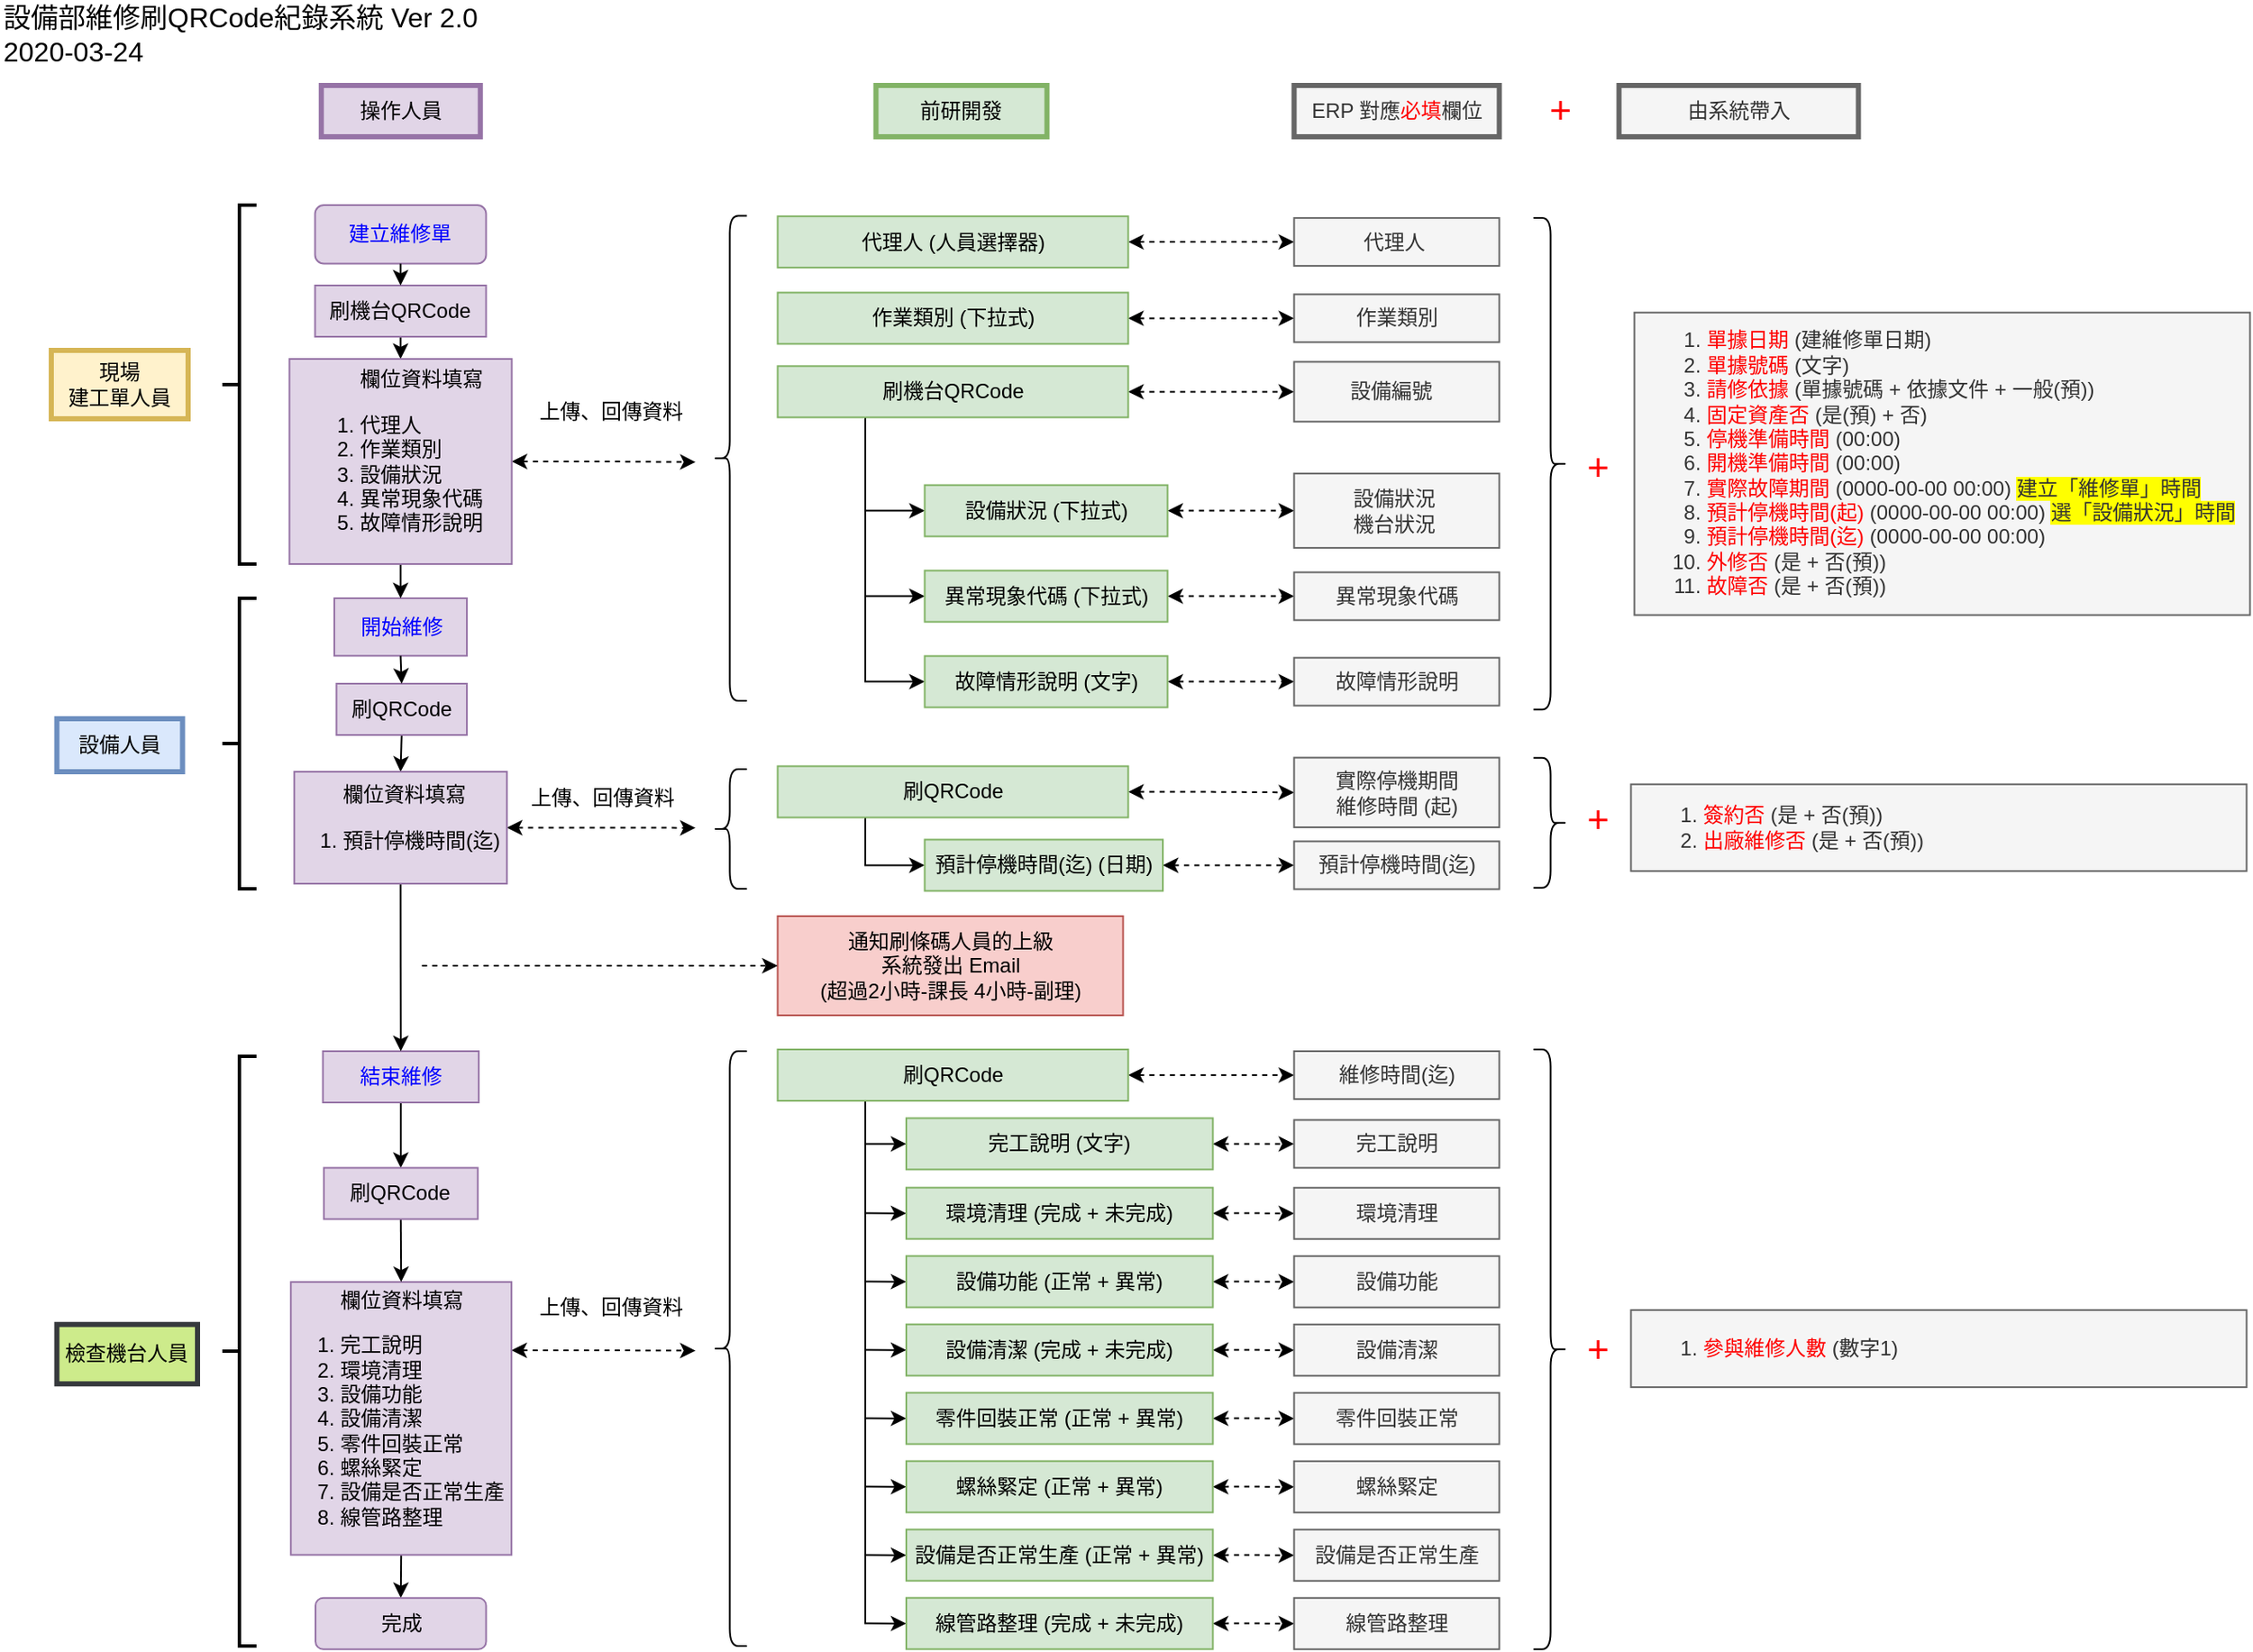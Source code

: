 <mxfile version="12.9.2" type="github">
  <diagram id="S9fF6DKeapb-z3vefFNl" name="Page-1">
    <mxGraphModel dx="1178" dy="628" grid="1" gridSize="10" guides="1" tooltips="1" connect="1" arrows="1" fold="1" page="1" pageScale="1" pageWidth="1169" pageHeight="827" math="0" shadow="0">
      <root>
        <mxCell id="0" />
        <mxCell id="1" parent="0" />
        <mxCell id="oIlpluFnvuG2AOdzgRo8-5" value="前研開發" style="text;html=1;strokeColor=#82b366;fillColor=#d5e8d4;align=center;verticalAlign=middle;whiteSpace=wrap;rounded=0;strokeWidth=3;" parent="1" vertex="1">
          <mxGeometry x="542.24" y="80.0" width="100" height="30" as="geometry" />
        </mxCell>
        <mxCell id="oIlpluFnvuG2AOdzgRo8-21" value="&lt;span lang=&quot;EN-US&quot; style=&quot;font-size: 16px&quot;&gt;設備部維修刷QRC&lt;span class=&quot;926482506-07022020&quot; style=&quot;font-size: 16px&quot;&gt;ode紀錄系統&amp;nbsp;&lt;/span&gt;&lt;/span&gt;Ver 2.0&lt;br style=&quot;font-size: 16px&quot;&gt;2020-03-24" style="text;html=1;align=left;verticalAlign=middle;resizable=0;points=[];autosize=1;fontSize=16;" parent="1" vertex="1">
          <mxGeometry x="30" y="30" width="290" height="40" as="geometry" />
        </mxCell>
        <mxCell id="oIlpluFnvuG2AOdzgRo8-23" value="&lt;span style=&quot;text-align: left ; white-space: nowrap&quot;&gt;通知刷條碼人員的上級&lt;/span&gt;&lt;span style=&quot;text-align: left ; white-space: nowrap&quot;&gt;&lt;br&gt;系統發出 Email&lt;br&gt;&lt;/span&gt;&lt;span style=&quot;text-align: left ; white-space: nowrap&quot;&gt;(超過2小時-課長 4小時-副理)&lt;/span&gt;&lt;span style=&quot;text-align: left ; white-space: nowrap&quot;&gt;&lt;br&gt;&lt;/span&gt;" style="rounded=0;whiteSpace=wrap;html=1;fillColor=#f8cecc;strokeColor=#b85450;" parent="1" vertex="1">
          <mxGeometry x="484.75" y="566" width="202" height="58" as="geometry" />
        </mxCell>
        <mxCell id="oIlpluFnvuG2AOdzgRo8-47" value="操作人員" style="rounded=0;whiteSpace=wrap;html=1;align=center;labelBorderColor=none;fillColor=#e1d5e7;strokeColor=#9673a6;strokeWidth=3;" parent="1" vertex="1">
          <mxGeometry x="217.88" y="80.0" width="93" height="30" as="geometry" />
        </mxCell>
        <mxCell id="oIlpluFnvuG2AOdzgRo8-122" value="上傳、回傳資料" style="text;html=1;align=center;verticalAlign=middle;resizable=0;points=[];autosize=1;fontColor=#000000;" parent="1" vertex="1">
          <mxGeometry x="336.75" y="261" width="100" height="20" as="geometry" />
        </mxCell>
        <mxCell id="aB7RVZYVdwej4RVqtIuG-75" value="現場&lt;br&gt;建工單人員" style="text;html=1;strokeColor=#d6b656;fillColor=#fff2cc;align=center;verticalAlign=middle;whiteSpace=wrap;rounded=0;strokeWidth=3;" parent="1" vertex="1">
          <mxGeometry x="60" y="235" width="80" height="40" as="geometry" />
        </mxCell>
        <mxCell id="aB7RVZYVdwej4RVqtIuG-76" value="設備人員" style="text;html=1;strokeColor=#6c8ebf;fillColor=#dae8fc;align=center;verticalAlign=middle;whiteSpace=wrap;rounded=0;strokeWidth=3;" parent="1" vertex="1">
          <mxGeometry x="63.25" y="450.5" width="73.5" height="31" as="geometry" />
        </mxCell>
        <mxCell id="GGq2lKGUmqqDdp-gL5Bd-34" style="edgeStyle=orthogonalEdgeStyle;rounded=0;orthogonalLoop=1;jettySize=auto;html=1;exitX=0.5;exitY=1;exitDx=0;exitDy=0;entryX=0.5;entryY=0;entryDx=0;entryDy=0;" parent="1" source="5d5Zbtvi4pnqHdWaK305-153" target="GGq2lKGUmqqDdp-gL5Bd-32" edge="1">
          <mxGeometry relative="1" as="geometry" />
        </mxCell>
        <mxCell id="aB7RVZYVdwej4RVqtIuG-80" value="&lt;font color=&quot;#0000ff&quot;&gt;建立維修單&lt;/font&gt;" style="rounded=1;whiteSpace=wrap;html=1;strokeColor=#9673a6;strokeWidth=1;align=center;fillColor=#e1d5e7;" parent="1" vertex="1">
          <mxGeometry x="214.25" y="150" width="100" height="34.26" as="geometry" />
        </mxCell>
        <mxCell id="aB7RVZYVdwej4RVqtIuG-115" style="edgeStyle=orthogonalEdgeStyle;rounded=0;orthogonalLoop=1;jettySize=auto;html=1;exitX=0.5;exitY=1;exitDx=0;exitDy=0;entryX=0.5;entryY=0;entryDx=0;entryDy=0;startArrow=none;startFill=0;endArrow=classic;endFill=1;fontSize=21;" parent="1" source="5d5Zbtvi4pnqHdWaK305-142" target="GGq2lKGUmqqDdp-gL5Bd-24" edge="1">
          <mxGeometry relative="1" as="geometry">
            <mxPoint x="264.255" y="518.25" as="targetPoint" />
          </mxGeometry>
        </mxCell>
        <mxCell id="aB7RVZYVdwej4RVqtIuG-81" value="&lt;font color=&quot;#0000ff&quot;&gt;開始維修&lt;/font&gt;" style="rounded=0;whiteSpace=wrap;html=1;strokeColor=#9673a6;strokeWidth=1;align=center;fillColor=#e1d5e7;" parent="1" vertex="1">
          <mxGeometry x="225.51" y="380" width="77.5" height="33.69" as="geometry" />
        </mxCell>
        <mxCell id="aB7RVZYVdwej4RVqtIuG-106" value="上傳、回傳資料" style="text;html=1;align=center;verticalAlign=middle;resizable=0;points=[];autosize=1;fontColor=#000000;" parent="1" vertex="1">
          <mxGeometry x="336.75" y="784.87" width="100" height="20" as="geometry" />
        </mxCell>
        <mxCell id="aB7RVZYVdwej4RVqtIuG-118" style="edgeStyle=orthogonalEdgeStyle;rounded=0;orthogonalLoop=1;jettySize=auto;html=1;exitX=0.5;exitY=1;exitDx=0;exitDy=0;entryX=0.5;entryY=0;entryDx=0;entryDy=0;startArrow=none;startFill=0;endArrow=classic;endFill=1;fontSize=21;" parent="1" source="5d5Zbtvi4pnqHdWaK305-9" target="aB7RVZYVdwej4RVqtIuG-130" edge="1">
          <mxGeometry relative="1" as="geometry">
            <mxPoint x="264.255" y="724.19" as="targetPoint" />
          </mxGeometry>
        </mxCell>
        <mxCell id="5d5Zbtvi4pnqHdWaK305-137" style="edgeStyle=orthogonalEdgeStyle;rounded=0;orthogonalLoop=1;jettySize=auto;html=1;exitX=0.5;exitY=1;exitDx=0;exitDy=0;entryX=0.5;entryY=0;entryDx=0;entryDy=0;startArrow=none;startFill=0;endArrow=classic;endFill=1;fontSize=12;fontColor=#FF0000;" edge="1" parent="1" source="aB7RVZYVdwej4RVqtIuG-110" target="5d5Zbtvi4pnqHdWaK305-132">
          <mxGeometry relative="1" as="geometry" />
        </mxCell>
        <mxCell id="aB7RVZYVdwej4RVqtIuG-110" value="&lt;font color=&quot;#0000ff&quot;&gt;結束維修&lt;/font&gt;" style="rounded=0;whiteSpace=wrap;html=1;strokeColor=#9673a6;strokeWidth=1;align=center;fillColor=#e1d5e7;" parent="1" vertex="1">
          <mxGeometry x="218.82" y="645" width="91.12" height="30" as="geometry" />
        </mxCell>
        <mxCell id="aB7RVZYVdwej4RVqtIuG-111" value="檢查機台人員" style="text;html=1;strokeColor=#36393d;fillColor=#cdeb8b;align=center;verticalAlign=middle;whiteSpace=wrap;rounded=0;strokeWidth=3;" parent="1" vertex="1">
          <mxGeometry x="63.25" y="804.87" width="82.25" height="34.76" as="geometry" />
        </mxCell>
        <mxCell id="aB7RVZYVdwej4RVqtIuG-130" value="完成" style="rounded=1;whiteSpace=wrap;html=1;align=center;labelBorderColor=none;fillColor=#e1d5e7;strokeColor=#9673a6;" parent="1" vertex="1">
          <mxGeometry x="214.51" y="964.87" width="99.75" height="30" as="geometry" />
        </mxCell>
        <mxCell id="5d5Zbtvi4pnqHdWaK305-159" style="edgeStyle=orthogonalEdgeStyle;rounded=0;orthogonalLoop=1;jettySize=auto;html=1;exitX=1;exitY=0.5;exitDx=0;exitDy=0;entryX=0;entryY=0.5;entryDx=0;entryDy=0;dashed=1;startArrow=classic;startFill=1;endArrow=classic;endFill=1;fontSize=12;fontColor=#FF0000;" edge="1" parent="1" source="aB7RVZYVdwej4RVqtIuG-144" target="5d5Zbtvi4pnqHdWaK305-74">
          <mxGeometry relative="1" as="geometry" />
        </mxCell>
        <mxCell id="aB7RVZYVdwej4RVqtIuG-144" value="&lt;div&gt;&lt;span&gt;代理人 (人員選擇器)&lt;/span&gt;&lt;/div&gt;" style="text;html=1;strokeColor=#82b366;fillColor=#d5e8d4;align=center;verticalAlign=middle;whiteSpace=wrap;rounded=0;strokeWidth=1;labelPosition=center;verticalLabelPosition=middle;spacingLeft=0;" parent="1" vertex="1">
          <mxGeometry x="484.75" y="156.56" width="205" height="30" as="geometry" />
        </mxCell>
        <mxCell id="5d5Zbtvi4pnqHdWaK305-160" style="edgeStyle=orthogonalEdgeStyle;rounded=0;orthogonalLoop=1;jettySize=auto;html=1;exitX=1;exitY=0.5;exitDx=0;exitDy=0;entryX=0;entryY=0.5;entryDx=0;entryDy=0;dashed=1;startArrow=classic;startFill=1;endArrow=classic;endFill=1;fontSize=12;fontColor=#FF0000;" edge="1" parent="1" source="aB7RVZYVdwej4RVqtIuG-145" target="5d5Zbtvi4pnqHdWaK305-75">
          <mxGeometry relative="1" as="geometry" />
        </mxCell>
        <mxCell id="aB7RVZYVdwej4RVqtIuG-145" value="&lt;span style=&quot;text-align: left&quot;&gt;作業類別 (下拉式)&lt;/span&gt;" style="text;html=1;strokeColor=#82b366;fillColor=#d5e8d4;align=center;verticalAlign=middle;whiteSpace=wrap;rounded=0;strokeWidth=1;labelPosition=center;verticalLabelPosition=middle;spacingLeft=0;" parent="1" vertex="1">
          <mxGeometry x="484.75" y="201.19" width="205" height="30" as="geometry" />
        </mxCell>
        <mxCell id="GGq2lKGUmqqDdp-gL5Bd-16" style="edgeStyle=orthogonalEdgeStyle;rounded=0;orthogonalLoop=1;jettySize=auto;html=1;exitX=0.25;exitY=1;exitDx=0;exitDy=0;entryX=0;entryY=0.5;entryDx=0;entryDy=0;" parent="1" source="aB7RVZYVdwej4RVqtIuG-149" target="aB7RVZYVdwej4RVqtIuG-150" edge="1">
          <mxGeometry relative="1" as="geometry" />
        </mxCell>
        <mxCell id="GGq2lKGUmqqDdp-gL5Bd-17" style="edgeStyle=orthogonalEdgeStyle;rounded=0;orthogonalLoop=1;jettySize=auto;html=1;exitX=0.25;exitY=1;exitDx=0;exitDy=0;entryX=0;entryY=0.5;entryDx=0;entryDy=0;" parent="1" source="aB7RVZYVdwej4RVqtIuG-149" target="GGq2lKGUmqqDdp-gL5Bd-1" edge="1">
          <mxGeometry relative="1" as="geometry" />
        </mxCell>
        <mxCell id="GGq2lKGUmqqDdp-gL5Bd-18" style="edgeStyle=orthogonalEdgeStyle;rounded=0;orthogonalLoop=1;jettySize=auto;html=1;exitX=0.25;exitY=1;exitDx=0;exitDy=0;entryX=0;entryY=0.5;entryDx=0;entryDy=0;" parent="1" source="aB7RVZYVdwej4RVqtIuG-149" target="GGq2lKGUmqqDdp-gL5Bd-10" edge="1">
          <mxGeometry relative="1" as="geometry" />
        </mxCell>
        <mxCell id="5d5Zbtvi4pnqHdWaK305-161" style="edgeStyle=orthogonalEdgeStyle;rounded=0;orthogonalLoop=1;jettySize=auto;html=1;exitX=1;exitY=0.5;exitDx=0;exitDy=0;entryX=0;entryY=0.5;entryDx=0;entryDy=0;dashed=1;startArrow=classic;startFill=1;endArrow=classic;endFill=1;fontSize=12;fontColor=#FF0000;" edge="1" parent="1" source="aB7RVZYVdwej4RVqtIuG-149" target="5d5Zbtvi4pnqHdWaK305-76">
          <mxGeometry relative="1" as="geometry" />
        </mxCell>
        <mxCell id="aB7RVZYVdwej4RVqtIuG-149" value="&lt;span style=&quot;text-align: left ; white-space: nowrap&quot;&gt;刷機台QRCode&lt;/span&gt;" style="text;html=1;strokeColor=#82b366;fillColor=#d5e8d4;align=center;verticalAlign=middle;whiteSpace=wrap;rounded=0;strokeWidth=1;labelPosition=center;verticalLabelPosition=middle;spacingLeft=0;" parent="1" vertex="1">
          <mxGeometry x="484.75" y="244.19" width="205" height="30" as="geometry" />
        </mxCell>
        <mxCell id="5d5Zbtvi4pnqHdWaK305-97" style="edgeStyle=orthogonalEdgeStyle;rounded=0;orthogonalLoop=1;jettySize=auto;html=1;exitX=1;exitY=0.5;exitDx=0;exitDy=0;entryX=0;entryY=0.5;entryDx=0;entryDy=0;dashed=1;startArrow=classic;startFill=1;endArrow=classic;endFill=1;fontSize=12;fontColor=#FF0000;" edge="1" parent="1" source="aB7RVZYVdwej4RVqtIuG-150" target="5d5Zbtvi4pnqHdWaK305-78">
          <mxGeometry relative="1" as="geometry" />
        </mxCell>
        <mxCell id="aB7RVZYVdwej4RVqtIuG-150" value="&lt;div style=&quot;text-align: left&quot;&gt;&lt;span&gt;設備狀況 (下拉式)&lt;/span&gt;&lt;/div&gt;" style="text;html=1;strokeColor=#82b366;fillColor=#d5e8d4;align=center;verticalAlign=middle;whiteSpace=wrap;rounded=0;strokeWidth=1;labelPosition=center;verticalLabelPosition=middle;spacingLeft=0;" parent="1" vertex="1">
          <mxGeometry x="570.75" y="313.81" width="142" height="30" as="geometry" />
        </mxCell>
        <mxCell id="aB7RVZYVdwej4RVqtIuG-151" value="&lt;ol&gt;&lt;li&gt;&lt;font color=&quot;#ff0000&quot; style=&quot;white-space: nowrap&quot;&gt;單據日期&lt;/font&gt;&lt;span style=&quot;white-space: nowrap&quot;&gt;&amp;nbsp;(建維修單日期)&lt;/span&gt;&lt;br&gt;&lt;/li&gt;&lt;li&gt;&lt;font style=&quot;line-height: 120%&quot;&gt;&lt;font color=&quot;#ff0000&quot; style=&quot;white-space: nowrap&quot;&gt;單據號碼 &lt;/font&gt;&lt;font style=&quot;white-space: nowrap&quot;&gt;(文字)&lt;/font&gt;&lt;/font&gt;&lt;/li&gt;&lt;li&gt;&lt;font style=&quot;line-height: 120%&quot;&gt;&lt;span style=&quot;text-align: center&quot;&gt;&lt;font color=&quot;#ff0000&quot;&gt;請修依據&lt;/font&gt; (單據號碼 + 依據文件 + 一般(&lt;/span&gt;&lt;span style=&quot;text-align: center&quot;&gt;預&lt;/span&gt;&lt;span style=&quot;text-align: center&quot;&gt;))&lt;/span&gt;&lt;span style=&quot;white-space: nowrap&quot;&gt;&amp;nbsp;&lt;/span&gt;&lt;/font&gt;&lt;/li&gt;&lt;li&gt;&lt;font style=&quot;line-height: 120%&quot;&gt;&lt;font color=&quot;#ff0000&quot; style=&quot;white-space: nowrap&quot;&gt;固定資產否&lt;/font&gt;&lt;span style=&quot;white-space: nowrap&quot;&gt;&amp;nbsp;(是(預) + 否)&lt;/span&gt;&lt;/font&gt;&lt;/li&gt;&lt;li&gt;&lt;font style=&quot;line-height: 120%&quot;&gt;&lt;font color=&quot;#ff0000&quot; style=&quot;white-space: nowrap&quot;&gt;停機準備時間&lt;/font&gt;&lt;span style=&quot;white-space: nowrap&quot;&gt;&amp;nbsp;(00:00)&lt;/span&gt;&lt;/font&gt;&lt;/li&gt;&lt;li&gt;&lt;font style=&quot;line-height: 120%&quot;&gt;&lt;font color=&quot;#ff0000&quot; style=&quot;white-space: nowrap&quot;&gt;開機準備時間&lt;/font&gt;&lt;span style=&quot;white-space: nowrap&quot;&gt;&amp;nbsp;(00:00)&lt;/span&gt;&lt;/font&gt;&lt;/li&gt;&lt;li&gt;&lt;font style=&quot;line-height: 120%&quot;&gt;&lt;font color=&quot;#ff0000&quot; style=&quot;white-space: nowrap&quot;&gt;實際故障期間&lt;/font&gt;&lt;span style=&quot;white-space: nowrap&quot;&gt;&amp;nbsp;(0000-00-00 00:00)&amp;nbsp;&lt;/span&gt;&lt;span style=&quot;white-space: nowrap ; background-color: rgb(255 , 255 , 0)&quot;&gt;建立「維修單」時間&lt;/span&gt;&lt;/font&gt;&lt;/li&gt;&lt;li&gt;&lt;font style=&quot;line-height: 120%&quot;&gt;&lt;font color=&quot;#ff0000&quot; style=&quot;white-space: nowrap&quot;&gt;預計停機時間(起)&lt;/font&gt;&lt;span style=&quot;white-space: nowrap&quot;&gt;&amp;nbsp;&lt;/span&gt;&lt;span style=&quot;white-space: nowrap&quot;&gt;(0000-00-00 00:00) &lt;span style=&quot;background-color: rgb(255 , 255 , 0)&quot;&gt;選「設備狀況」時間&lt;/span&gt;&lt;/span&gt;&lt;/font&gt;&lt;/li&gt;&lt;li&gt;&lt;font style=&quot;line-height: 120%&quot;&gt;&lt;font color=&quot;#ff0000&quot; style=&quot;white-space: nowrap&quot;&gt;預計停機時間(迄)&lt;/font&gt;&lt;font color=&quot;#007fff&quot; style=&quot;white-space: nowrap&quot;&gt;&amp;nbsp;&lt;/font&gt;&lt;font style=&quot;white-space: nowrap&quot;&gt;(0000-00-00 00:00)&lt;/font&gt;&lt;/font&gt;&lt;/li&gt;&lt;li&gt;&lt;font style=&quot;line-height: 120%&quot;&gt;&lt;font color=&quot;#ff0000&quot; style=&quot;white-space: nowrap&quot;&gt;外修否&lt;/font&gt;&lt;span style=&quot;white-space: nowrap&quot;&gt;&amp;nbsp;(是 + 否(預))&lt;/span&gt;&lt;/font&gt;&lt;/li&gt;&lt;li&gt;&lt;font style=&quot;line-height: 120%&quot;&gt;&lt;font color=&quot;#ff0000&quot; style=&quot;white-space: nowrap&quot;&gt;故障否&lt;/font&gt;&lt;span style=&quot;white-space: nowrap&quot;&gt;&amp;nbsp;(是 + 否(預))&amp;nbsp;&amp;nbsp;&lt;/span&gt;&lt;/font&gt;&lt;/li&gt;&lt;/ol&gt;" style="rounded=0;whiteSpace=wrap;html=1;strokeColor=#666666;strokeWidth=1;fontSize=12;align=left;fillColor=#f5f5f5;fontColor=#333333;" parent="1" vertex="1">
          <mxGeometry x="985.75" y="212.85" width="360" height="176.97" as="geometry" />
        </mxCell>
        <mxCell id="5d5Zbtvi4pnqHdWaK305-98" style="edgeStyle=orthogonalEdgeStyle;rounded=0;orthogonalLoop=1;jettySize=auto;html=1;exitX=1;exitY=0.5;exitDx=0;exitDy=0;entryX=0;entryY=0.5;entryDx=0;entryDy=0;dashed=1;startArrow=classic;startFill=1;endArrow=classic;endFill=1;fontSize=12;fontColor=#FF0000;" edge="1" parent="1" source="GGq2lKGUmqqDdp-gL5Bd-1" target="5d5Zbtvi4pnqHdWaK305-81">
          <mxGeometry relative="1" as="geometry" />
        </mxCell>
        <mxCell id="GGq2lKGUmqqDdp-gL5Bd-1" value="&lt;div style=&quot;text-align: left&quot;&gt;&lt;/div&gt;&lt;span style=&quot;text-align: left&quot;&gt;異常現象代碼 (下拉式)&lt;/span&gt;" style="text;html=1;strokeColor=#82b366;fillColor=#d5e8d4;align=center;verticalAlign=middle;whiteSpace=wrap;rounded=0;strokeWidth=1;labelPosition=center;verticalLabelPosition=middle;spacingLeft=0;" parent="1" vertex="1">
          <mxGeometry x="570.75" y="363.81" width="142" height="30" as="geometry" />
        </mxCell>
        <mxCell id="5d5Zbtvi4pnqHdWaK305-99" style="edgeStyle=orthogonalEdgeStyle;rounded=0;orthogonalLoop=1;jettySize=auto;html=1;exitX=1;exitY=0.5;exitDx=0;exitDy=0;entryX=0;entryY=0.5;entryDx=0;entryDy=0;dashed=1;startArrow=classic;startFill=1;endArrow=classic;endFill=1;fontSize=12;fontColor=#FF0000;" edge="1" parent="1" source="GGq2lKGUmqqDdp-gL5Bd-10" target="5d5Zbtvi4pnqHdWaK305-79">
          <mxGeometry relative="1" as="geometry" />
        </mxCell>
        <mxCell id="GGq2lKGUmqqDdp-gL5Bd-10" value="&lt;div style=&quot;text-align: left&quot;&gt;故障情形說明 (文字)&lt;br&gt;&lt;/div&gt;" style="text;html=1;strokeColor=#82b366;fillColor=#d5e8d4;align=center;verticalAlign=middle;whiteSpace=wrap;rounded=0;strokeWidth=1;labelPosition=center;verticalLabelPosition=middle;spacingLeft=0;" parent="1" vertex="1">
          <mxGeometry x="570.75" y="413.81" width="142" height="30" as="geometry" />
        </mxCell>
        <mxCell id="5d5Zbtvi4pnqHdWaK305-147" style="edgeStyle=orthogonalEdgeStyle;rounded=0;orthogonalLoop=1;jettySize=auto;html=1;exitX=0.5;exitY=1;exitDx=0;exitDy=0;entryX=0.5;entryY=0;entryDx=0;entryDy=0;startArrow=none;startFill=0;endArrow=classic;endFill=1;fontSize=12;fontColor=#FF0000;" edge="1" parent="1" source="GGq2lKGUmqqDdp-gL5Bd-24" target="aB7RVZYVdwej4RVqtIuG-110">
          <mxGeometry relative="1" as="geometry" />
        </mxCell>
        <mxCell id="5d5Zbtvi4pnqHdWaK305-151" style="edgeStyle=orthogonalEdgeStyle;rounded=0;orthogonalLoop=1;jettySize=auto;html=1;exitX=1;exitY=0.5;exitDx=0;exitDy=0;dashed=1;startArrow=classic;startFill=1;endArrow=classic;endFill=1;fontSize=12;fontColor=#FF0000;" edge="1" parent="1" source="GGq2lKGUmqqDdp-gL5Bd-24">
          <mxGeometry relative="1" as="geometry">
            <mxPoint x="436.75" y="514.345" as="targetPoint" />
          </mxGeometry>
        </mxCell>
        <mxCell id="GGq2lKGUmqqDdp-gL5Bd-24" value="&lt;blockquote style=&quot;margin: 0 0 0 40px ; border: none ; padding: 0px&quot;&gt;&lt;div style=&quot;text-align: left&quot;&gt;&lt;span style=&quot;white-space: nowrap&quot;&gt;欄位資料填寫&lt;/span&gt;&lt;/div&gt;&lt;/blockquote&gt;&lt;div style=&quot;text-align: left&quot;&gt;&lt;ol&gt;&lt;li&gt;&lt;span style=&quot;white-space: nowrap&quot;&gt;預計停機時間(迄)&lt;/span&gt;&lt;/li&gt;&lt;/ol&gt;&lt;/div&gt;" style="rounded=0;whiteSpace=wrap;html=1;align=center;labelBorderColor=none;fillColor=#e1d5e7;strokeColor=#9673a6;spacingLeft=-15;" parent="1" vertex="1">
          <mxGeometry x="202.1" y="481.5" width="124.31" height="65.48" as="geometry" />
        </mxCell>
        <mxCell id="GGq2lKGUmqqDdp-gL5Bd-35" style="edgeStyle=orthogonalEdgeStyle;rounded=0;orthogonalLoop=1;jettySize=auto;html=1;exitX=0.5;exitY=1;exitDx=0;exitDy=0;entryX=0.5;entryY=0;entryDx=0;entryDy=0;" parent="1" source="GGq2lKGUmqqDdp-gL5Bd-32" target="aB7RVZYVdwej4RVqtIuG-81" edge="1">
          <mxGeometry relative="1" as="geometry" />
        </mxCell>
        <mxCell id="5d5Zbtvi4pnqHdWaK305-158" style="edgeStyle=orthogonalEdgeStyle;rounded=0;orthogonalLoop=1;jettySize=auto;html=1;exitX=1;exitY=0.5;exitDx=0;exitDy=0;dashed=1;startArrow=classic;startFill=1;endArrow=classic;endFill=1;fontSize=12;fontColor=#FF0000;" edge="1" parent="1" source="GGq2lKGUmqqDdp-gL5Bd-32">
          <mxGeometry relative="1" as="geometry">
            <mxPoint x="436.75" y="300.333" as="targetPoint" />
          </mxGeometry>
        </mxCell>
        <mxCell id="GGq2lKGUmqqDdp-gL5Bd-32" value="&lt;blockquote style=&quot;margin: 0 0 0 40px ; border: none ; padding: 0px&quot;&gt;&lt;div style=&quot;text-align: left&quot;&gt;&lt;span style=&quot;white-space: nowrap&quot;&gt;欄位資料填寫&lt;/span&gt;&lt;/div&gt;&lt;/blockquote&gt;&lt;div style=&quot;text-align: left&quot;&gt;&lt;ol&gt;&lt;li&gt;&lt;span style=&quot;white-space: nowrap&quot;&gt;代理人&lt;/span&gt;&lt;/li&gt;&lt;li&gt;&lt;span style=&quot;white-space: nowrap&quot;&gt;作業類別&lt;/span&gt;&lt;/li&gt;&lt;li&gt;&lt;span style=&quot;white-space: nowrap&quot;&gt;設備狀況&lt;/span&gt;&lt;/li&gt;&lt;li&gt;&lt;span style=&quot;white-space: nowrap&quot;&gt;異常現象代碼&lt;/span&gt;&lt;/li&gt;&lt;li&gt;&lt;span style=&quot;white-space: nowrap&quot;&gt;故障情形說明&lt;/span&gt;&lt;/li&gt;&lt;/ol&gt;&lt;/div&gt;" style="rounded=0;whiteSpace=wrap;html=1;align=center;labelBorderColor=none;fillColor=#e1d5e7;strokeColor=#9673a6;spacingLeft=-15;" parent="1" vertex="1">
          <mxGeometry x="199.26" y="240" width="130" height="120" as="geometry" />
        </mxCell>
        <mxCell id="5d5Zbtvi4pnqHdWaK305-100" style="edgeStyle=orthogonalEdgeStyle;rounded=0;orthogonalLoop=1;jettySize=auto;html=1;exitX=1;exitY=0.5;exitDx=0;exitDy=0;entryX=0;entryY=0.5;entryDx=0;entryDy=0;dashed=1;startArrow=classic;startFill=1;endArrow=classic;endFill=1;fontSize=12;fontColor=#FF0000;" edge="1" parent="1" source="5d5Zbtvi4pnqHdWaK305-1" target="5d5Zbtvi4pnqHdWaK305-82">
          <mxGeometry relative="1" as="geometry" />
        </mxCell>
        <mxCell id="5d5Zbtvi4pnqHdWaK305-181" style="edgeStyle=orthogonalEdgeStyle;rounded=0;orthogonalLoop=1;jettySize=auto;html=1;exitX=0.25;exitY=1;exitDx=0;exitDy=0;entryX=0;entryY=0.5;entryDx=0;entryDy=0;startArrow=none;startFill=0;endArrow=classic;endFill=1;fontSize=12;fontColor=#FF0000;" edge="1" parent="1" source="5d5Zbtvi4pnqHdWaK305-1" target="5d5Zbtvi4pnqHdWaK305-7">
          <mxGeometry relative="1" as="geometry" />
        </mxCell>
        <mxCell id="5d5Zbtvi4pnqHdWaK305-1" value="刷QRCode" style="text;html=1;strokeColor=#82b366;fillColor=#d5e8d4;align=center;verticalAlign=middle;whiteSpace=wrap;rounded=0;strokeWidth=1;labelPosition=center;verticalLabelPosition=middle;spacingLeft=0;" vertex="1" parent="1">
          <mxGeometry x="484.75" y="478.26" width="205" height="30" as="geometry" />
        </mxCell>
        <mxCell id="5d5Zbtvi4pnqHdWaK305-101" style="edgeStyle=orthogonalEdgeStyle;rounded=0;orthogonalLoop=1;jettySize=auto;html=1;exitX=1;exitY=0.5;exitDx=0;exitDy=0;entryX=0;entryY=0.5;entryDx=0;entryDy=0;dashed=1;startArrow=classic;startFill=1;endArrow=classic;endFill=1;fontSize=12;fontColor=#FF0000;" edge="1" parent="1" source="5d5Zbtvi4pnqHdWaK305-7" target="5d5Zbtvi4pnqHdWaK305-83">
          <mxGeometry relative="1" as="geometry" />
        </mxCell>
        <mxCell id="5d5Zbtvi4pnqHdWaK305-7" value="預計停機時間(迄) (日期)" style="text;html=1;strokeColor=#82b366;fillColor=#d5e8d4;align=center;verticalAlign=middle;whiteSpace=wrap;rounded=0;strokeWidth=1;labelPosition=center;verticalLabelPosition=middle;spacingLeft=0;" vertex="1" parent="1">
          <mxGeometry x="570.75" y="521.22" width="139.25" height="30" as="geometry" />
        </mxCell>
        <mxCell id="5d5Zbtvi4pnqHdWaK305-136" style="edgeStyle=orthogonalEdgeStyle;rounded=0;orthogonalLoop=1;jettySize=auto;html=1;exitX=1;exitY=0.25;exitDx=0;exitDy=0;dashed=1;startArrow=classic;startFill=1;endArrow=classic;endFill=1;fontSize=12;fontColor=#FF0000;" edge="1" parent="1" source="5d5Zbtvi4pnqHdWaK305-9">
          <mxGeometry relative="1" as="geometry">
            <mxPoint x="436.75" y="820.207" as="targetPoint" />
          </mxGeometry>
        </mxCell>
        <mxCell id="5d5Zbtvi4pnqHdWaK305-9" value="&lt;blockquote style=&quot;margin: 0 0 0 40px ; border: none ; padding: 0px&quot;&gt;&lt;div style=&quot;text-align: left&quot;&gt;&lt;span style=&quot;white-space: nowrap&quot;&gt;欄位資料填寫&lt;/span&gt;&lt;/div&gt;&lt;/blockquote&gt;&lt;div style=&quot;text-align: left&quot;&gt;&lt;ol&gt;&lt;li&gt;&lt;span style=&quot;text-align: center&quot;&gt;完工說明&lt;/span&gt;&lt;/li&gt;&lt;li&gt;&lt;span style=&quot;text-align: center&quot;&gt;環境清理&lt;br&gt;&lt;/span&gt;&lt;/li&gt;&lt;li&gt;&lt;span style=&quot;text-align: center&quot;&gt;設備功能&lt;br&gt;&lt;/span&gt;&lt;/li&gt;&lt;li&gt;&lt;span style=&quot;text-align: center&quot;&gt;設備清潔&lt;br&gt;&lt;/span&gt;&lt;/li&gt;&lt;li&gt;&lt;span style=&quot;text-align: center&quot;&gt;零件回裝正常&lt;br&gt;&lt;/span&gt;&lt;/li&gt;&lt;li&gt;&lt;span style=&quot;text-align: center&quot;&gt;螺絲緊定&lt;br&gt;&lt;/span&gt;&lt;/li&gt;&lt;li&gt;&lt;span style=&quot;text-align: center&quot;&gt;設備是否正常生產&lt;br&gt;&lt;/span&gt;&lt;/li&gt;&lt;li&gt;&lt;span style=&quot;text-align: center&quot;&gt;線管路整理&lt;br&gt;&lt;/span&gt;&lt;/li&gt;&lt;/ol&gt;&lt;/div&gt;" style="rounded=0;whiteSpace=wrap;html=1;align=center;labelBorderColor=none;fillColor=#e1d5e7;strokeColor=#9673a6;spacingLeft=-15;" vertex="1" parent="1">
          <mxGeometry x="200.1" y="780.04" width="129" height="159.65" as="geometry" />
        </mxCell>
        <mxCell id="5d5Zbtvi4pnqHdWaK305-102" style="edgeStyle=orthogonalEdgeStyle;rounded=0;orthogonalLoop=1;jettySize=auto;html=1;exitX=1;exitY=0.5;exitDx=0;exitDy=0;entryX=0;entryY=0.5;entryDx=0;entryDy=0;dashed=1;startArrow=classic;startFill=1;endArrow=classic;endFill=1;fontSize=12;fontColor=#FF0000;" edge="1" parent="1" source="5d5Zbtvi4pnqHdWaK305-12" target="5d5Zbtvi4pnqHdWaK305-84">
          <mxGeometry relative="1" as="geometry" />
        </mxCell>
        <mxCell id="5d5Zbtvi4pnqHdWaK305-182" style="edgeStyle=orthogonalEdgeStyle;rounded=0;orthogonalLoop=1;jettySize=auto;html=1;exitX=0.25;exitY=1;exitDx=0;exitDy=0;entryX=0;entryY=0.5;entryDx=0;entryDy=0;startArrow=none;startFill=0;endArrow=classic;endFill=1;fontSize=12;fontColor=#FF0000;" edge="1" parent="1" source="5d5Zbtvi4pnqHdWaK305-12" target="5d5Zbtvi4pnqHdWaK305-13">
          <mxGeometry relative="1" as="geometry">
            <Array as="points">
              <mxPoint x="536" y="699" />
            </Array>
          </mxGeometry>
        </mxCell>
        <mxCell id="5d5Zbtvi4pnqHdWaK305-183" style="edgeStyle=orthogonalEdgeStyle;rounded=0;orthogonalLoop=1;jettySize=auto;html=1;exitX=0.25;exitY=1;exitDx=0;exitDy=0;entryX=0;entryY=0.5;entryDx=0;entryDy=0;startArrow=none;startFill=0;endArrow=classic;endFill=1;fontSize=12;fontColor=#FF0000;" edge="1" parent="1" source="5d5Zbtvi4pnqHdWaK305-12" target="5d5Zbtvi4pnqHdWaK305-27">
          <mxGeometry relative="1" as="geometry" />
        </mxCell>
        <mxCell id="5d5Zbtvi4pnqHdWaK305-184" style="edgeStyle=orthogonalEdgeStyle;rounded=0;orthogonalLoop=1;jettySize=auto;html=1;exitX=0.25;exitY=1;exitDx=0;exitDy=0;entryX=0;entryY=0.5;entryDx=0;entryDy=0;startArrow=none;startFill=0;endArrow=classic;endFill=1;fontSize=12;fontColor=#FF0000;" edge="1" parent="1" source="5d5Zbtvi4pnqHdWaK305-12" target="5d5Zbtvi4pnqHdWaK305-28">
          <mxGeometry relative="1" as="geometry" />
        </mxCell>
        <mxCell id="5d5Zbtvi4pnqHdWaK305-185" style="edgeStyle=orthogonalEdgeStyle;rounded=0;orthogonalLoop=1;jettySize=auto;html=1;exitX=0.25;exitY=1;exitDx=0;exitDy=0;entryX=0;entryY=0.5;entryDx=0;entryDy=0;startArrow=none;startFill=0;endArrow=classic;endFill=1;fontSize=12;fontColor=#FF0000;" edge="1" parent="1" source="5d5Zbtvi4pnqHdWaK305-12" target="5d5Zbtvi4pnqHdWaK305-29">
          <mxGeometry relative="1" as="geometry" />
        </mxCell>
        <mxCell id="5d5Zbtvi4pnqHdWaK305-186" style="edgeStyle=orthogonalEdgeStyle;rounded=0;orthogonalLoop=1;jettySize=auto;html=1;exitX=0.25;exitY=1;exitDx=0;exitDy=0;entryX=0;entryY=0.5;entryDx=0;entryDy=0;startArrow=none;startFill=0;endArrow=classic;endFill=1;fontSize=12;fontColor=#FF0000;" edge="1" parent="1" source="5d5Zbtvi4pnqHdWaK305-12" target="5d5Zbtvi4pnqHdWaK305-30">
          <mxGeometry relative="1" as="geometry" />
        </mxCell>
        <mxCell id="5d5Zbtvi4pnqHdWaK305-187" style="edgeStyle=orthogonalEdgeStyle;rounded=0;orthogonalLoop=1;jettySize=auto;html=1;exitX=0.25;exitY=1;exitDx=0;exitDy=0;entryX=0;entryY=0.5;entryDx=0;entryDy=0;startArrow=none;startFill=0;endArrow=classic;endFill=1;fontSize=12;fontColor=#FF0000;" edge="1" parent="1" source="5d5Zbtvi4pnqHdWaK305-12" target="5d5Zbtvi4pnqHdWaK305-31">
          <mxGeometry relative="1" as="geometry" />
        </mxCell>
        <mxCell id="5d5Zbtvi4pnqHdWaK305-188" style="edgeStyle=orthogonalEdgeStyle;rounded=0;orthogonalLoop=1;jettySize=auto;html=1;exitX=0.25;exitY=1;exitDx=0;exitDy=0;entryX=0;entryY=0.5;entryDx=0;entryDy=0;startArrow=none;startFill=0;endArrow=classic;endFill=1;fontSize=12;fontColor=#FF0000;" edge="1" parent="1" source="5d5Zbtvi4pnqHdWaK305-12" target="5d5Zbtvi4pnqHdWaK305-32">
          <mxGeometry relative="1" as="geometry" />
        </mxCell>
        <mxCell id="5d5Zbtvi4pnqHdWaK305-189" style="edgeStyle=orthogonalEdgeStyle;rounded=0;orthogonalLoop=1;jettySize=auto;html=1;exitX=0.25;exitY=1;exitDx=0;exitDy=0;entryX=0;entryY=0.5;entryDx=0;entryDy=0;startArrow=none;startFill=0;endArrow=classic;endFill=1;fontSize=12;fontColor=#FF0000;" edge="1" parent="1" source="5d5Zbtvi4pnqHdWaK305-12" target="5d5Zbtvi4pnqHdWaK305-33">
          <mxGeometry relative="1" as="geometry" />
        </mxCell>
        <mxCell id="5d5Zbtvi4pnqHdWaK305-12" value="刷QRCode" style="text;html=1;strokeColor=#82b366;fillColor=#d5e8d4;align=center;verticalAlign=middle;whiteSpace=wrap;rounded=0;strokeWidth=1;labelPosition=center;verticalLabelPosition=middle;spacingLeft=0;" vertex="1" parent="1">
          <mxGeometry x="484.75" y="644.0" width="205" height="30" as="geometry" />
        </mxCell>
        <mxCell id="5d5Zbtvi4pnqHdWaK305-103" style="edgeStyle=orthogonalEdgeStyle;rounded=0;orthogonalLoop=1;jettySize=auto;html=1;exitX=1;exitY=0.5;exitDx=0;exitDy=0;entryX=0;entryY=0.5;entryDx=0;entryDy=0;dashed=1;startArrow=classic;startFill=1;endArrow=classic;endFill=1;fontSize=12;fontColor=#FF0000;" edge="1" parent="1" source="5d5Zbtvi4pnqHdWaK305-13" target="5d5Zbtvi4pnqHdWaK305-85">
          <mxGeometry relative="1" as="geometry" />
        </mxCell>
        <mxCell id="5d5Zbtvi4pnqHdWaK305-13" value="完工說明 (文字)" style="text;html=1;strokeColor=#82b366;fillColor=#d5e8d4;align=center;verticalAlign=middle;whiteSpace=wrap;rounded=0;strokeWidth=1;labelPosition=center;verticalLabelPosition=middle;spacingLeft=0;" vertex="1" parent="1">
          <mxGeometry x="560" y="684.19" width="179.25" height="30" as="geometry" />
        </mxCell>
        <mxCell id="5d5Zbtvi4pnqHdWaK305-21" value="" style="endArrow=classic;html=1;fontSize=12;entryX=0;entryY=0.5;entryDx=0;entryDy=0;startArrow=none;startFill=0;endFill=1;dashed=1;" edge="1" parent="1" target="oIlpluFnvuG2AOdzgRo8-23">
          <mxGeometry width="50" height="50" relative="1" as="geometry">
            <mxPoint x="276.75" y="595.06" as="sourcePoint" />
            <mxPoint x="516.75" y="595.06" as="targetPoint" />
          </mxGeometry>
        </mxCell>
        <mxCell id="5d5Zbtvi4pnqHdWaK305-104" style="edgeStyle=orthogonalEdgeStyle;rounded=0;orthogonalLoop=1;jettySize=auto;html=1;exitX=1;exitY=0.5;exitDx=0;exitDy=0;entryX=0;entryY=0.5;entryDx=0;entryDy=0;dashed=1;startArrow=classic;startFill=1;endArrow=classic;endFill=1;fontSize=12;fontColor=#FF0000;" edge="1" parent="1" source="5d5Zbtvi4pnqHdWaK305-27" target="5d5Zbtvi4pnqHdWaK305-86">
          <mxGeometry relative="1" as="geometry" />
        </mxCell>
        <mxCell id="5d5Zbtvi4pnqHdWaK305-27" value="&lt;span style=&quot;text-align: left ; white-space: nowrap&quot;&gt;環境清理 (完成 + 未完成)&lt;/span&gt;" style="text;html=1;strokeColor=#82b366;fillColor=#d5e8d4;align=center;verticalAlign=middle;whiteSpace=wrap;rounded=0;strokeWidth=1;labelPosition=center;verticalLabelPosition=middle;spacingLeft=0;" vertex="1" parent="1">
          <mxGeometry x="560" y="724.82" width="179.25" height="30" as="geometry" />
        </mxCell>
        <mxCell id="5d5Zbtvi4pnqHdWaK305-105" style="edgeStyle=orthogonalEdgeStyle;rounded=0;orthogonalLoop=1;jettySize=auto;html=1;exitX=1;exitY=0.5;exitDx=0;exitDy=0;entryX=0;entryY=0.5;entryDx=0;entryDy=0;dashed=1;startArrow=classic;startFill=1;endArrow=classic;endFill=1;fontSize=12;fontColor=#FF0000;" edge="1" parent="1" source="5d5Zbtvi4pnqHdWaK305-28" target="5d5Zbtvi4pnqHdWaK305-87">
          <mxGeometry relative="1" as="geometry" />
        </mxCell>
        <mxCell id="5d5Zbtvi4pnqHdWaK305-28" value="&lt;span style=&quot;text-align: left ; white-space: nowrap&quot;&gt;設備功能&amp;nbsp;&lt;/span&gt;&lt;span style=&quot;text-align: left ; white-space: nowrap&quot;&gt;(正常 + 異常)&lt;/span&gt;" style="text;html=1;strokeColor=#82b366;fillColor=#d5e8d4;align=center;verticalAlign=middle;whiteSpace=wrap;rounded=0;strokeWidth=1;labelPosition=center;verticalLabelPosition=middle;spacingLeft=0;" vertex="1" parent="1">
          <mxGeometry x="560" y="764.82" width="179.25" height="30" as="geometry" />
        </mxCell>
        <mxCell id="5d5Zbtvi4pnqHdWaK305-106" style="edgeStyle=orthogonalEdgeStyle;rounded=0;orthogonalLoop=1;jettySize=auto;html=1;exitX=1;exitY=0.5;exitDx=0;exitDy=0;entryX=0;entryY=0.5;entryDx=0;entryDy=0;dashed=1;startArrow=classic;startFill=1;endArrow=classic;endFill=1;fontSize=12;fontColor=#FF0000;" edge="1" parent="1" source="5d5Zbtvi4pnqHdWaK305-29" target="5d5Zbtvi4pnqHdWaK305-88">
          <mxGeometry relative="1" as="geometry" />
        </mxCell>
        <mxCell id="5d5Zbtvi4pnqHdWaK305-29" value="&lt;span style=&quot;text-align: left ; white-space: nowrap&quot;&gt;設備清潔 (&lt;/span&gt;&lt;span style=&quot;text-align: left ; white-space: nowrap&quot;&gt;完成 + 未完成)&lt;/span&gt;" style="text;html=1;strokeColor=#82b366;fillColor=#d5e8d4;align=center;verticalAlign=middle;whiteSpace=wrap;rounded=0;strokeWidth=1;labelPosition=center;verticalLabelPosition=middle;spacingLeft=0;" vertex="1" parent="1">
          <mxGeometry x="560" y="804.82" width="179.25" height="30" as="geometry" />
        </mxCell>
        <mxCell id="5d5Zbtvi4pnqHdWaK305-107" style="edgeStyle=orthogonalEdgeStyle;rounded=0;orthogonalLoop=1;jettySize=auto;html=1;exitX=1;exitY=0.5;exitDx=0;exitDy=0;entryX=0;entryY=0.5;entryDx=0;entryDy=0;dashed=1;startArrow=classic;startFill=1;endArrow=classic;endFill=1;fontSize=12;fontColor=#FF0000;" edge="1" parent="1" source="5d5Zbtvi4pnqHdWaK305-30" target="5d5Zbtvi4pnqHdWaK305-89">
          <mxGeometry relative="1" as="geometry" />
        </mxCell>
        <mxCell id="5d5Zbtvi4pnqHdWaK305-30" value="&lt;span style=&quot;text-align: left ; white-space: nowrap&quot;&gt;零件回裝正常 (&lt;/span&gt;&lt;span style=&quot;text-align: left ; white-space: nowrap&quot;&gt;正常 + 異常)&lt;/span&gt;" style="text;html=1;strokeColor=#82b366;fillColor=#d5e8d4;align=center;verticalAlign=middle;whiteSpace=wrap;rounded=0;strokeWidth=1;labelPosition=center;verticalLabelPosition=middle;spacingLeft=0;" vertex="1" parent="1">
          <mxGeometry x="560" y="844.82" width="179.25" height="30" as="geometry" />
        </mxCell>
        <mxCell id="5d5Zbtvi4pnqHdWaK305-108" style="edgeStyle=orthogonalEdgeStyle;rounded=0;orthogonalLoop=1;jettySize=auto;html=1;exitX=1;exitY=0.5;exitDx=0;exitDy=0;entryX=0;entryY=0.5;entryDx=0;entryDy=0;dashed=1;startArrow=classic;startFill=1;endArrow=classic;endFill=1;fontSize=12;fontColor=#FF0000;" edge="1" parent="1" source="5d5Zbtvi4pnqHdWaK305-31" target="5d5Zbtvi4pnqHdWaK305-90">
          <mxGeometry relative="1" as="geometry" />
        </mxCell>
        <mxCell id="5d5Zbtvi4pnqHdWaK305-31" value="&lt;span style=&quot;text-align: left ; white-space: nowrap&quot;&gt;螺絲緊定&lt;/span&gt;&lt;span style=&quot;text-align: left ; white-space: nowrap&quot;&gt;&amp;nbsp;(&lt;/span&gt;&lt;span style=&quot;text-align: left ; white-space: nowrap&quot;&gt;正常 + 異常)&lt;/span&gt;" style="text;html=1;strokeColor=#82b366;fillColor=#d5e8d4;align=center;verticalAlign=middle;whiteSpace=wrap;rounded=0;strokeWidth=1;labelPosition=center;verticalLabelPosition=middle;spacingLeft=0;" vertex="1" parent="1">
          <mxGeometry x="560" y="884.82" width="179.25" height="30" as="geometry" />
        </mxCell>
        <mxCell id="5d5Zbtvi4pnqHdWaK305-109" style="edgeStyle=orthogonalEdgeStyle;rounded=0;orthogonalLoop=1;jettySize=auto;html=1;exitX=1;exitY=0.5;exitDx=0;exitDy=0;entryX=0;entryY=0.5;entryDx=0;entryDy=0;dashed=1;startArrow=classic;startFill=1;endArrow=classic;endFill=1;fontSize=12;fontColor=#FF0000;" edge="1" parent="1" source="5d5Zbtvi4pnqHdWaK305-32" target="5d5Zbtvi4pnqHdWaK305-91">
          <mxGeometry relative="1" as="geometry" />
        </mxCell>
        <mxCell id="5d5Zbtvi4pnqHdWaK305-32" value="&lt;span style=&quot;text-align: left ; white-space: nowrap&quot;&gt;設備是否正常生產&lt;/span&gt;&lt;span style=&quot;text-align: left ; white-space: nowrap&quot;&gt;&amp;nbsp;(&lt;/span&gt;&lt;span style=&quot;text-align: left ; white-space: nowrap&quot;&gt;正常 + 異常)&lt;/span&gt;" style="text;html=1;strokeColor=#82b366;fillColor=#d5e8d4;align=center;verticalAlign=middle;whiteSpace=wrap;rounded=0;strokeWidth=1;labelPosition=center;verticalLabelPosition=middle;spacingLeft=0;" vertex="1" parent="1">
          <mxGeometry x="560" y="924.82" width="179.25" height="30" as="geometry" />
        </mxCell>
        <mxCell id="5d5Zbtvi4pnqHdWaK305-110" style="edgeStyle=orthogonalEdgeStyle;rounded=0;orthogonalLoop=1;jettySize=auto;html=1;exitX=1;exitY=0.5;exitDx=0;exitDy=0;entryX=0;entryY=0.5;entryDx=0;entryDy=0;dashed=1;startArrow=classic;startFill=1;endArrow=classic;endFill=1;fontSize=12;fontColor=#FF0000;" edge="1" parent="1" source="5d5Zbtvi4pnqHdWaK305-33" target="5d5Zbtvi4pnqHdWaK305-92">
          <mxGeometry relative="1" as="geometry" />
        </mxCell>
        <mxCell id="5d5Zbtvi4pnqHdWaK305-33" value="&lt;span style=&quot;text-align: left ; white-space: nowrap&quot;&gt;線管路整理 (&lt;/span&gt;&lt;span style=&quot;text-align: left ; white-space: nowrap&quot;&gt;完成 + 未完成)&lt;/span&gt;" style="text;html=1;strokeColor=#82b366;fillColor=#d5e8d4;align=center;verticalAlign=middle;whiteSpace=wrap;rounded=0;strokeWidth=1;labelPosition=center;verticalLabelPosition=middle;spacingLeft=0;" vertex="1" parent="1">
          <mxGeometry x="560" y="964.82" width="179.25" height="30" as="geometry" />
        </mxCell>
        <mxCell id="5d5Zbtvi4pnqHdWaK305-41" value="" style="shape=curlyBracket;whiteSpace=wrap;html=1;rounded=1;fontSize=12;fontColor=#FF0000;align=center;" vertex="1" parent="1">
          <mxGeometry x="446.75" y="645" width="20" height="348" as="geometry" />
        </mxCell>
        <mxCell id="5d5Zbtvi4pnqHdWaK305-72" value="ERP 對應&lt;font color=&quot;#ff0000&quot;&gt;必填&lt;/font&gt;欄位" style="text;html=1;strokeColor=#666666;fillColor=#f5f5f5;align=center;verticalAlign=middle;whiteSpace=wrap;rounded=0;strokeWidth=3;fontColor=#333333;" vertex="1" parent="1">
          <mxGeometry x="786.75" y="80" width="120" height="30" as="geometry" />
        </mxCell>
        <mxCell id="5d5Zbtvi4pnqHdWaK305-74" value="&lt;font style=&quot;font-size: 12px;&quot;&gt;&lt;font style=&quot;white-space: nowrap; font-size: 12px;&quot;&gt;代理人&lt;/font&gt;&lt;span style=&quot;white-space: nowrap; font-size: 12px;&quot;&gt;&amp;nbsp;&lt;/span&gt;&lt;br style=&quot;font-size: 12px;&quot;&gt;&lt;/font&gt;" style="rounded=0;whiteSpace=wrap;html=1;strokeWidth=1;fontSize=12;align=center;verticalAlign=middle;horizontal=1;fillColor=#f5f5f5;strokeColor=#666666;fontColor=#333333;" vertex="1" parent="1">
          <mxGeometry x="786.75" y="157.56" width="120" height="28" as="geometry" />
        </mxCell>
        <mxCell id="5d5Zbtvi4pnqHdWaK305-75" value="&lt;font style=&quot;font-size: 12px;&quot;&gt;&lt;font style=&quot;white-space: nowrap; font-size: 12px;&quot;&gt;作業類別&lt;/font&gt;&lt;br style=&quot;font-size: 12px;&quot;&gt;&lt;/font&gt;" style="rounded=0;whiteSpace=wrap;html=1;strokeWidth=1;fontSize=12;align=center;fillColor=#f5f5f5;strokeColor=#666666;fontColor=#333333;" vertex="1" parent="1">
          <mxGeometry x="786.75" y="202.19" width="120" height="28" as="geometry" />
        </mxCell>
        <mxCell id="5d5Zbtvi4pnqHdWaK305-76" value="&lt;font style=&quot;font-size: 12px;&quot;&gt;&lt;font style=&quot;white-space: nowrap; font-size: 12px;&quot;&gt;設備編號&lt;/font&gt;&lt;span style=&quot;white-space: nowrap; font-size: 12px;&quot;&gt;&amp;nbsp;&lt;/span&gt;&lt;span style=&quot;white-space: nowrap; font-size: 12px;&quot;&gt;&amp;nbsp;&lt;/span&gt;&lt;br style=&quot;font-size: 12px;&quot;&gt;&lt;/font&gt;" style="rounded=0;whiteSpace=wrap;html=1;strokeWidth=1;fontSize=12;align=center;fillColor=#f5f5f5;strokeColor=#666666;fontColor=#333333;" vertex="1" parent="1">
          <mxGeometry x="786.75" y="241.69" width="120" height="35" as="geometry" />
        </mxCell>
        <mxCell id="5d5Zbtvi4pnqHdWaK305-78" value="&lt;font style=&quot;font-size: 12px;&quot;&gt;&lt;font style=&quot;white-space: nowrap; font-size: 12px;&quot;&gt;設備狀況&amp;nbsp;&lt;/font&gt;&lt;span style=&quot;white-space: nowrap; font-size: 12px;&quot;&gt;&lt;br style=&quot;font-size: 12px;&quot;&gt;&lt;/span&gt;&lt;span style=&quot;white-space: nowrap; font-size: 12px;&quot;&gt;機台狀況&lt;/span&gt;&lt;span style=&quot;white-space: nowrap; font-size: 12px;&quot;&gt;&amp;nbsp;&lt;/span&gt;&lt;br style=&quot;font-size: 12px;&quot;&gt;&lt;/font&gt;" style="rounded=0;whiteSpace=wrap;html=1;strokeWidth=1;fontSize=12;align=center;fillColor=#f5f5f5;strokeColor=#666666;fontColor=#333333;" vertex="1" parent="1">
          <mxGeometry x="786.75" y="307.06" width="120" height="43.5" as="geometry" />
        </mxCell>
        <mxCell id="5d5Zbtvi4pnqHdWaK305-79" value="&lt;font style=&quot;font-size: 12px&quot;&gt;故障情形說明&lt;br style=&quot;font-size: 12px&quot;&gt;&lt;/font&gt;" style="rounded=0;whiteSpace=wrap;html=1;strokeWidth=1;fontSize=12;align=center;fillColor=#f5f5f5;strokeColor=#666666;fontColor=#333333;" vertex="1" parent="1">
          <mxGeometry x="786.75" y="414.81" width="120" height="28" as="geometry" />
        </mxCell>
        <mxCell id="5d5Zbtvi4pnqHdWaK305-81" value="&lt;font style=&quot;font-size: 12px&quot;&gt;&lt;span style=&quot;white-space: nowrap&quot;&gt;異常現象代碼&lt;/span&gt;&lt;br style=&quot;font-size: 12px&quot;&gt;&lt;/font&gt;" style="rounded=0;whiteSpace=wrap;html=1;strokeWidth=1;fontSize=12;align=center;fillColor=#f5f5f5;strokeColor=#666666;fontColor=#333333;" vertex="1" parent="1">
          <mxGeometry x="786.75" y="364.81" width="120" height="28" as="geometry" />
        </mxCell>
        <mxCell id="5d5Zbtvi4pnqHdWaK305-82" value="&lt;font style=&quot;font-size: 12px&quot;&gt;&lt;span style=&quot;font-size: 12px&quot;&gt;實際停機期間&lt;br&gt;&lt;/span&gt;維修時間 (起)&lt;br style=&quot;font-size: 12px&quot;&gt;&lt;/font&gt;" style="rounded=0;whiteSpace=wrap;html=1;strokeColor=#666666;strokeWidth=1;fontSize=12;align=center;fillColor=#f5f5f5;verticalAlign=middle;horizontal=1;fontColor=#333333;" vertex="1" parent="1">
          <mxGeometry x="786.75" y="473.26" width="120" height="40.74" as="geometry" />
        </mxCell>
        <mxCell id="5d5Zbtvi4pnqHdWaK305-83" value="&lt;font style=&quot;font-size: 12px;&quot;&gt;&lt;span style=&quot;white-space: nowrap; font-size: 12px;&quot;&gt;預計停機時間(迄)&lt;/span&gt;&lt;br style=&quot;font-size: 12px;&quot;&gt;&lt;/font&gt;" style="rounded=0;whiteSpace=wrap;html=1;strokeColor=#666666;strokeWidth=1;fontSize=12;align=center;fillColor=#f5f5f5;verticalAlign=middle;horizontal=1;fontColor=#333333;" vertex="1" parent="1">
          <mxGeometry x="786.75" y="522.22" width="120" height="28" as="geometry" />
        </mxCell>
        <mxCell id="5d5Zbtvi4pnqHdWaK305-84" value="&lt;font style=&quot;font-size: 12px;&quot;&gt;&lt;span style=&quot;font-size: 12px;&quot;&gt;維修時間(迄)&lt;/span&gt;&lt;br style=&quot;font-size: 12px;&quot;&gt;&lt;/font&gt;" style="rounded=0;whiteSpace=wrap;html=1;strokeColor=#666666;strokeWidth=1;fontSize=12;align=center;fillColor=#f5f5f5;verticalAlign=middle;horizontal=1;fontColor=#333333;" vertex="1" parent="1">
          <mxGeometry x="786.75" y="645.0" width="120" height="28" as="geometry" />
        </mxCell>
        <mxCell id="5d5Zbtvi4pnqHdWaK305-85" value="&lt;font style=&quot;font-size: 12px;&quot;&gt;&lt;font style=&quot;font-size: 12px;&quot;&gt;&lt;span style=&quot;white-space: nowrap; font-size: 12px;&quot;&gt;完工說明&lt;/span&gt;&lt;/font&gt;&lt;br style=&quot;font-size: 12px;&quot;&gt;&lt;/font&gt;" style="rounded=0;whiteSpace=wrap;html=1;strokeColor=#666666;strokeWidth=1;fontSize=12;align=center;fillColor=#f5f5f5;verticalAlign=middle;horizontal=1;fontColor=#333333;" vertex="1" parent="1">
          <mxGeometry x="786.75" y="685.24" width="120" height="28" as="geometry" />
        </mxCell>
        <mxCell id="5d5Zbtvi4pnqHdWaK305-86" value="&lt;span style=&quot;text-align: left ; white-space: nowrap&quot;&gt;環境清理&lt;/span&gt;" style="text;html=1;strokeColor=#666666;fillColor=#f5f5f5;align=center;verticalAlign=middle;whiteSpace=wrap;rounded=0;strokeWidth=1;labelPosition=center;verticalLabelPosition=middle;spacingLeft=0;fontColor=#333333;" vertex="1" parent="1">
          <mxGeometry x="786.75" y="724.87" width="120" height="30" as="geometry" />
        </mxCell>
        <mxCell id="5d5Zbtvi4pnqHdWaK305-87" value="&lt;span style=&quot;text-align: left ; white-space: nowrap&quot;&gt;設備功能&lt;/span&gt;" style="text;html=1;strokeColor=#666666;fillColor=#f5f5f5;align=center;verticalAlign=middle;whiteSpace=wrap;rounded=0;strokeWidth=1;labelPosition=center;verticalLabelPosition=middle;spacingLeft=0;fontColor=#333333;" vertex="1" parent="1">
          <mxGeometry x="786.75" y="764.87" width="120" height="30" as="geometry" />
        </mxCell>
        <mxCell id="5d5Zbtvi4pnqHdWaK305-88" value="&lt;span style=&quot;text-align: left ; white-space: nowrap&quot;&gt;設備清潔&lt;/span&gt;" style="text;html=1;strokeColor=#666666;fillColor=#f5f5f5;align=center;verticalAlign=middle;whiteSpace=wrap;rounded=0;strokeWidth=1;labelPosition=center;verticalLabelPosition=middle;spacingLeft=0;fontColor=#333333;" vertex="1" parent="1">
          <mxGeometry x="786.75" y="804.87" width="120" height="30" as="geometry" />
        </mxCell>
        <mxCell id="5d5Zbtvi4pnqHdWaK305-89" value="&lt;span style=&quot;text-align: left ; white-space: nowrap&quot;&gt;零件回裝正常&lt;/span&gt;" style="text;html=1;strokeColor=#666666;fillColor=#f5f5f5;align=center;verticalAlign=middle;whiteSpace=wrap;rounded=0;strokeWidth=1;labelPosition=center;verticalLabelPosition=middle;spacingLeft=0;fontColor=#333333;" vertex="1" parent="1">
          <mxGeometry x="786.75" y="844.87" width="120" height="30" as="geometry" />
        </mxCell>
        <mxCell id="5d5Zbtvi4pnqHdWaK305-90" value="&lt;span style=&quot;text-align: left ; white-space: nowrap&quot;&gt;螺絲緊定&lt;/span&gt;" style="text;html=1;strokeColor=#666666;fillColor=#f5f5f5;align=center;verticalAlign=middle;whiteSpace=wrap;rounded=0;strokeWidth=1;labelPosition=center;verticalLabelPosition=middle;spacingLeft=0;fontColor=#333333;" vertex="1" parent="1">
          <mxGeometry x="786.75" y="884.87" width="120" height="30" as="geometry" />
        </mxCell>
        <mxCell id="5d5Zbtvi4pnqHdWaK305-91" value="&lt;span style=&quot;text-align: left ; white-space: nowrap&quot;&gt;設備是否正常生產&lt;/span&gt;" style="text;html=1;strokeColor=#666666;fillColor=#f5f5f5;align=center;verticalAlign=middle;whiteSpace=wrap;rounded=0;strokeWidth=1;labelPosition=center;verticalLabelPosition=middle;spacingLeft=0;fontColor=#333333;" vertex="1" parent="1">
          <mxGeometry x="786.75" y="924.87" width="120" height="30" as="geometry" />
        </mxCell>
        <mxCell id="5d5Zbtvi4pnqHdWaK305-92" value="&lt;span style=&quot;text-align: left ; white-space: nowrap&quot;&gt;線管路整理&lt;/span&gt;" style="text;html=1;strokeColor=#666666;fillColor=#f5f5f5;align=center;verticalAlign=middle;whiteSpace=wrap;rounded=0;strokeWidth=1;labelPosition=center;verticalLabelPosition=middle;spacingLeft=0;fontColor=#333333;" vertex="1" parent="1">
          <mxGeometry x="786.75" y="964.87" width="120" height="30" as="geometry" />
        </mxCell>
        <mxCell id="5d5Zbtvi4pnqHdWaK305-111" value="" style="shape=curlyBracket;whiteSpace=wrap;html=1;rounded=1;fontSize=12;fontColor=#FF0000;align=center;" vertex="1" parent="1">
          <mxGeometry x="446.75" y="480" width="20" height="70" as="geometry" />
        </mxCell>
        <mxCell id="5d5Zbtvi4pnqHdWaK305-112" value="" style="shape=curlyBracket;whiteSpace=wrap;html=1;rounded=1;fontSize=12;fontColor=#FF0000;align=center;" vertex="1" parent="1">
          <mxGeometry x="446.75" y="156.19" width="20" height="283.81" as="geometry" />
        </mxCell>
        <mxCell id="5d5Zbtvi4pnqHdWaK305-115" value="上傳、回傳資料" style="text;html=1;align=center;verticalAlign=middle;resizable=0;points=[];autosize=1;fontColor=#000000;" vertex="1" parent="1">
          <mxGeometry x="331.75" y="486.5" width="100" height="20" as="geometry" />
        </mxCell>
        <mxCell id="5d5Zbtvi4pnqHdWaK305-118" value="&lt;font style=&quot;font-size: 12px ; line-height: 120%&quot;&gt;&lt;ol&gt;&lt;li&gt;&lt;span style=&quot;white-space: nowrap&quot;&gt;&lt;font color=&quot;#ff0000&quot;&gt;簽約否&lt;/font&gt; (是 + 否(預))&lt;/span&gt;&lt;/li&gt;&lt;li&gt;&lt;font style=&quot;font-size: 12px ; line-height: 120%&quot;&gt;&lt;span style=&quot;white-space: nowrap ; font-size: 12px&quot;&gt;&lt;font color=&quot;#ff0000&quot;&gt;出廠維修否&lt;/font&gt;&amp;nbsp;(是 + 否(預))&lt;/span&gt;&lt;/font&gt;&lt;/li&gt;&lt;/ol&gt;&lt;/font&gt;" style="rounded=0;whiteSpace=wrap;html=1;strokeColor=#666666;strokeWidth=1;fontSize=12;align=left;fillColor=#f5f5f5;fontColor=#333333;" vertex="1" parent="1">
          <mxGeometry x="983.75" y="488.85" width="360" height="50.78" as="geometry" />
        </mxCell>
        <mxCell id="5d5Zbtvi4pnqHdWaK305-119" value="&lt;font style=&quot;font-size: 12px ; line-height: 120%&quot;&gt;&lt;ol&gt;&lt;li&gt;&lt;font style=&quot;font-size: 12px ; line-height: 120%&quot;&gt;&lt;span style=&quot;white-space: nowrap ; font-size: 12px&quot;&gt;&lt;font color=&quot;#ff0000&quot;&gt;參與維修人數&lt;/font&gt; (數字1)&lt;/span&gt;&lt;/font&gt;&lt;/li&gt;&lt;/ol&gt;&lt;/font&gt;" style="rounded=0;whiteSpace=wrap;html=1;strokeColor=#666666;strokeWidth=1;fontSize=12;align=left;fillColor=#f5f5f5;fontColor=#333333;" vertex="1" parent="1">
          <mxGeometry x="983.75" y="796.44" width="360" height="45.13" as="geometry" />
        </mxCell>
        <mxCell id="5d5Zbtvi4pnqHdWaK305-138" style="edgeStyle=orthogonalEdgeStyle;rounded=0;orthogonalLoop=1;jettySize=auto;html=1;exitX=0.5;exitY=1;exitDx=0;exitDy=0;entryX=0.5;entryY=0;entryDx=0;entryDy=0;startArrow=none;startFill=0;endArrow=classic;endFill=1;fontSize=12;fontColor=#FF0000;" edge="1" parent="1" source="5d5Zbtvi4pnqHdWaK305-132" target="5d5Zbtvi4pnqHdWaK305-9">
          <mxGeometry relative="1" as="geometry" />
        </mxCell>
        <mxCell id="5d5Zbtvi4pnqHdWaK305-132" value="&lt;div&gt;&lt;span&gt;刷QRCode&lt;/span&gt;&lt;/div&gt;" style="rounded=0;whiteSpace=wrap;html=1;align=center;labelBorderColor=none;fillColor=#e1d5e7;strokeColor=#9673a6;spacingLeft=0;" vertex="1" parent="1">
          <mxGeometry x="219.38" y="713.24" width="90" height="30" as="geometry" />
        </mxCell>
        <mxCell id="5d5Zbtvi4pnqHdWaK305-142" value="&lt;div&gt;&lt;span&gt;刷QRCode&lt;/span&gt;&lt;/div&gt;" style="rounded=0;whiteSpace=wrap;html=1;align=center;labelBorderColor=none;fillColor=#e1d5e7;strokeColor=#9673a6;spacingLeft=0;" vertex="1" parent="1">
          <mxGeometry x="226.75" y="430" width="76.26" height="30" as="geometry" />
        </mxCell>
        <mxCell id="5d5Zbtvi4pnqHdWaK305-143" style="edgeStyle=orthogonalEdgeStyle;rounded=0;orthogonalLoop=1;jettySize=auto;html=1;exitX=0.5;exitY=1;exitDx=0;exitDy=0;entryX=0.5;entryY=0;entryDx=0;entryDy=0;startArrow=none;startFill=0;endArrow=classic;endFill=1;fontSize=21;" edge="1" parent="1" source="aB7RVZYVdwej4RVqtIuG-81" target="5d5Zbtvi4pnqHdWaK305-142">
          <mxGeometry relative="1" as="geometry">
            <mxPoint x="264.595" y="504.52" as="targetPoint" />
            <mxPoint x="264.39" y="428.35" as="sourcePoint" />
          </mxGeometry>
        </mxCell>
        <mxCell id="5d5Zbtvi4pnqHdWaK305-153" value="&lt;div&gt;&lt;span&gt;刷機台QRCode&lt;/span&gt;&lt;/div&gt;" style="rounded=0;whiteSpace=wrap;html=1;align=center;labelBorderColor=none;fillColor=#e1d5e7;strokeColor=#9673a6;spacingLeft=0;" vertex="1" parent="1">
          <mxGeometry x="214.25" y="197" width="100" height="30" as="geometry" />
        </mxCell>
        <mxCell id="5d5Zbtvi4pnqHdWaK305-154" style="edgeStyle=orthogonalEdgeStyle;rounded=0;orthogonalLoop=1;jettySize=auto;html=1;exitX=0.5;exitY=1;exitDx=0;exitDy=0;entryX=0.5;entryY=0;entryDx=0;entryDy=0;" edge="1" parent="1" source="aB7RVZYVdwej4RVqtIuG-80" target="5d5Zbtvi4pnqHdWaK305-153">
          <mxGeometry relative="1" as="geometry">
            <mxPoint x="264.26" y="184.26" as="sourcePoint" />
            <mxPoint x="264.26" y="210" as="targetPoint" />
          </mxGeometry>
        </mxCell>
        <mxCell id="5d5Zbtvi4pnqHdWaK305-164" value="" style="shape=curlyBracket;whiteSpace=wrap;html=1;rounded=1;strokeWidth=1;fontSize=12;fontColor=#FF0000;align=left;rotation=-180;" vertex="1" parent="1">
          <mxGeometry x="926.75" y="157.56" width="20" height="287.56" as="geometry" />
        </mxCell>
        <mxCell id="5d5Zbtvi4pnqHdWaK305-165" value="" style="shape=curlyBracket;whiteSpace=wrap;html=1;rounded=1;strokeWidth=1;fontSize=12;fontColor=#FF0000;align=left;rotation=-180;" vertex="1" parent="1">
          <mxGeometry x="926.75" y="473.34" width="20" height="76.08" as="geometry" />
        </mxCell>
        <mxCell id="5d5Zbtvi4pnqHdWaK305-166" value="" style="shape=curlyBracket;whiteSpace=wrap;html=1;rounded=1;strokeWidth=1;fontSize=12;fontColor=#FF0000;align=left;rotation=-180;" vertex="1" parent="1">
          <mxGeometry x="926.75" y="644" width="20" height="350.82" as="geometry" />
        </mxCell>
        <mxCell id="5d5Zbtvi4pnqHdWaK305-168" value="由系統帶入" style="text;html=1;strokeColor=#666666;fillColor=#f5f5f5;align=center;verticalAlign=middle;whiteSpace=wrap;rounded=0;strokeWidth=3;fontColor=#333333;" vertex="1" parent="1">
          <mxGeometry x="976.75" y="80.0" width="140" height="30" as="geometry" />
        </mxCell>
        <mxCell id="5d5Zbtvi4pnqHdWaK305-171" value="&lt;font style=&quot;font-size: 22px&quot;&gt;+&lt;/font&gt;" style="text;html=1;align=center;verticalAlign=middle;resizable=0;points=[];autosize=1;fontSize=12;fontColor=#FF0000;" vertex="1" parent="1">
          <mxGeometry x="948.75" y="293.81" width="30" height="20" as="geometry" />
        </mxCell>
        <mxCell id="5d5Zbtvi4pnqHdWaK305-172" value="&lt;font style=&quot;font-size: 22px&quot;&gt;+&lt;/font&gt;" style="text;html=1;align=center;verticalAlign=middle;resizable=0;points=[];autosize=1;fontSize=12;fontColor=#FF0000;" vertex="1" parent="1">
          <mxGeometry x="948.75" y="500.22" width="30" height="20" as="geometry" />
        </mxCell>
        <mxCell id="5d5Zbtvi4pnqHdWaK305-173" value="&lt;font style=&quot;font-size: 22px&quot;&gt;+&lt;/font&gt;" style="text;html=1;align=center;verticalAlign=middle;resizable=0;points=[];autosize=1;fontSize=12;fontColor=#FF0000;" vertex="1" parent="1">
          <mxGeometry x="948.75" y="809.87" width="30" height="20" as="geometry" />
        </mxCell>
        <mxCell id="5d5Zbtvi4pnqHdWaK305-174" value="&lt;font style=&quot;font-size: 22px&quot;&gt;+&lt;/font&gt;" style="text;html=1;align=center;verticalAlign=middle;resizable=0;points=[];autosize=1;fontSize=12;fontColor=#FF0000;" vertex="1" parent="1">
          <mxGeometry x="926.75" y="85" width="30" height="20" as="geometry" />
        </mxCell>
        <mxCell id="5d5Zbtvi4pnqHdWaK305-176" value="" style="strokeWidth=2;html=1;shape=mxgraph.flowchart.annotation_2;align=left;labelPosition=right;pointerEvents=1;" vertex="1" parent="1">
          <mxGeometry x="160" y="150" width="20" height="210" as="geometry" />
        </mxCell>
        <mxCell id="5d5Zbtvi4pnqHdWaK305-179" value="" style="strokeWidth=2;html=1;shape=mxgraph.flowchart.annotation_2;align=left;labelPosition=right;pointerEvents=1;" vertex="1" parent="1">
          <mxGeometry x="160" y="380" width="20" height="170" as="geometry" />
        </mxCell>
        <mxCell id="5d5Zbtvi4pnqHdWaK305-180" value="" style="strokeWidth=2;html=1;shape=mxgraph.flowchart.annotation_2;align=left;labelPosition=right;pointerEvents=1;" vertex="1" parent="1">
          <mxGeometry x="160" y="648" width="20" height="345" as="geometry" />
        </mxCell>
      </root>
    </mxGraphModel>
  </diagram>
</mxfile>
